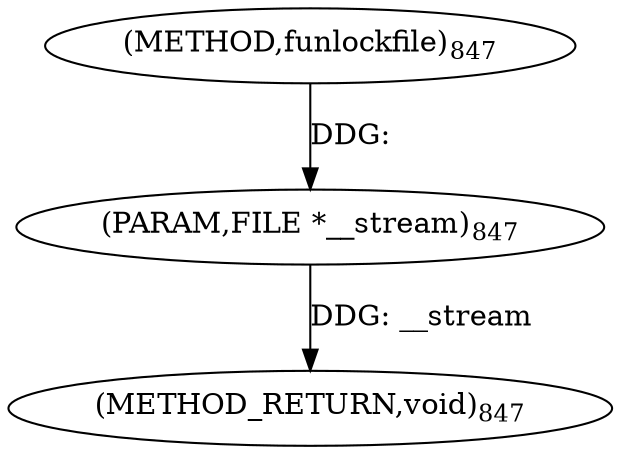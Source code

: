 digraph "funlockfile" {  
"73924" [label = <(METHOD,funlockfile)<SUB>847</SUB>> ]
"73926" [label = <(METHOD_RETURN,void)<SUB>847</SUB>> ]
"73925" [label = <(PARAM,FILE *__stream)<SUB>847</SUB>> ]
  "73925" -> "73926"  [ label = "DDG: __stream"] 
  "73924" -> "73925"  [ label = "DDG: "] 
}
